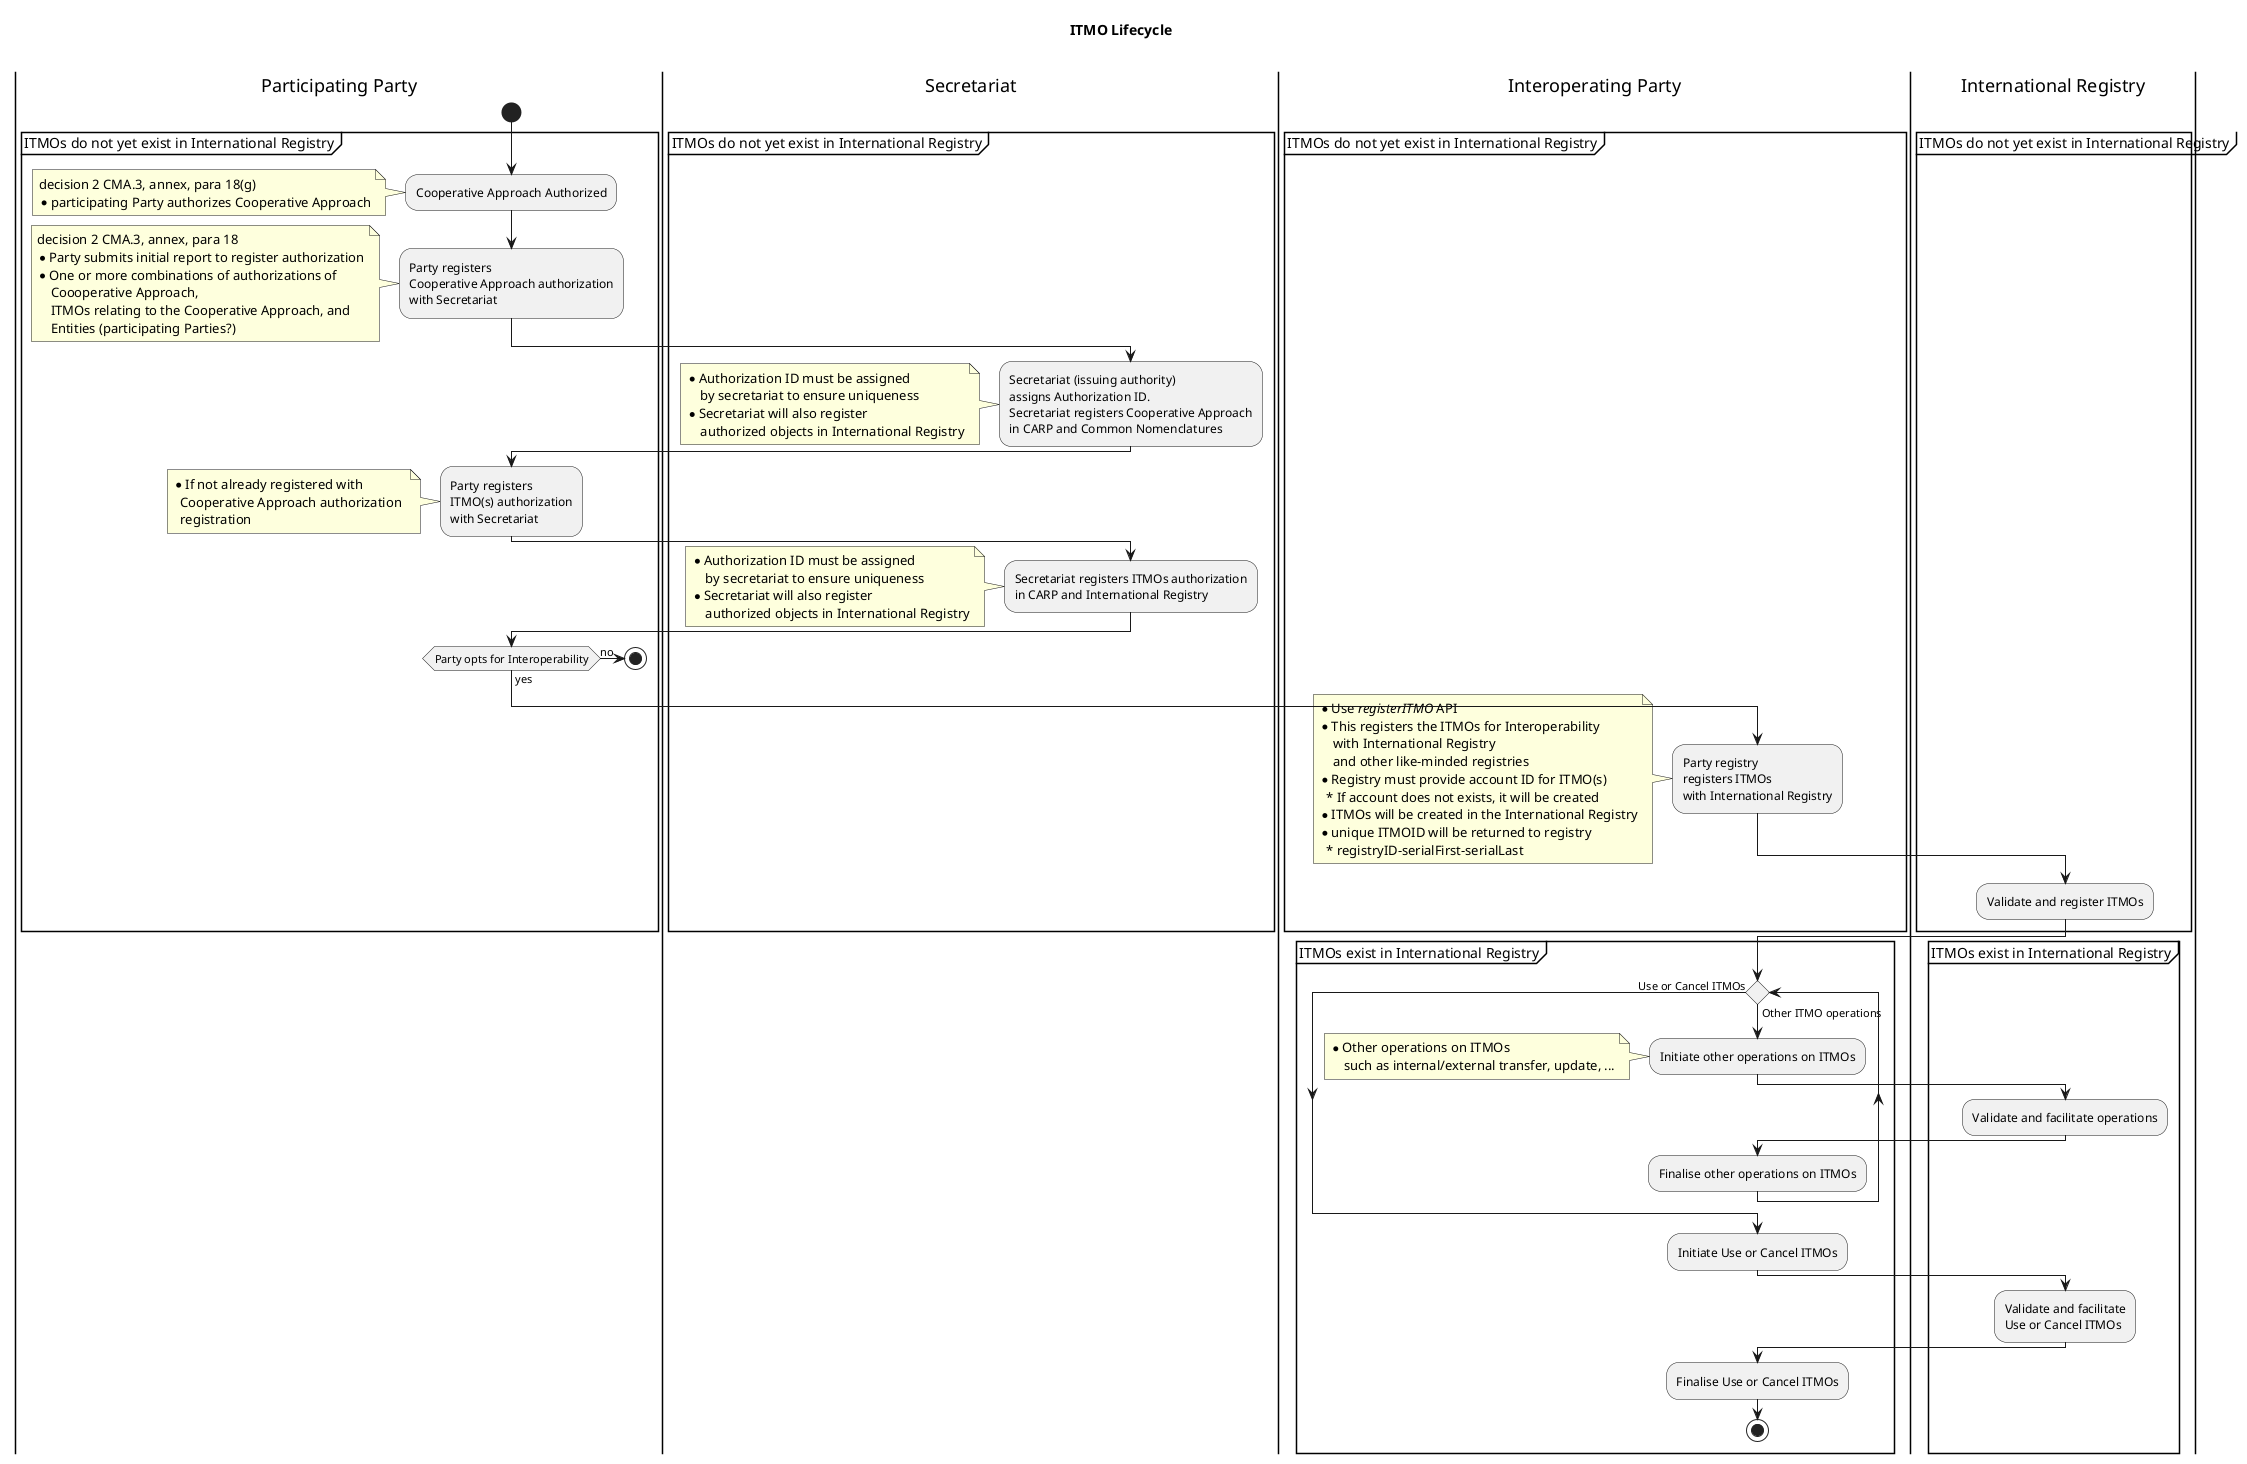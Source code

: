 @startuml

title ITMO Lifecycle \n
|Participating Party|

start

partition ITMOs do not yet exist in International Registry {
    
    :Cooperative Approach Authorized;
      note left
        decision 2 CMA.3, annex, para 18(g)
        * participating Party authorizes Cooperative Approach
      end note
  
    :Party registers
    Cooperative Approach authorization
    with Secretariat;
      note left
        decision 2 CMA.3, annex, para 18
        * Party submits initial report to register authorization
        * One or more combinations of authorizations of
            Coooperative Approach,
            ITMOs relating to the Cooperative Approach, and
            Entities (participating Parties?)
      end note
    |Secretariat|
    :Secretariat (issuing authority)
    assigns Authorization ID.
    Secretariat registers Cooperative Approach
    in CARP and Common Nomenclatures;
      note left
        * Authorization ID must be assigned
            by secretariat to ensure uniqueness
        * Secretariat will also register 
            authorized objects in International Registry
      end note
    |Participating Party|
    :Party registers 
    ITMO(s) authorization
    with Secretariat;
      note left
          * If not already registered with 
            Cooperative Approach authorization 
            registration
      end note

    |Secretariat|
    :Secretariat registers ITMOs authorization
    in CARP and International Registry;
      note left
        * Authorization ID must be assigned
            by secretariat to ensure uniqueness
        * Secretariat will also register 
            authorized objects in International Registry
      end note

    |Participating Party|
    if (Party opts for Interoperability) then (yes)
  
      |Interoperating Party|
      :Party registry
      registers ITMOs
      with International Registry;
        note left
        * Use //registerITMO// API
        * This registers the ITMOs for Interoperability
            with International Registry
            and other like-minded registries
        * Registry must provide account ID for ITMO(s)
          * If account does not exists, it will be created
        * ITMOs will be created in the International Registry
        * unique ITMOID will be returned to registry
          * registryID-serialFirst-serialLast
        end note
      |International Registry|
      :Validate and register ITMOs;

      |Interoperating Party|
    else (no)
      |Participating Party|
      stop
    
  endif
}

|Interoperating Party|
partition ITMOs exist in International Registry {
    
  while () is (Other ITMO operations)
  
    :Initiate other operations on ITMOs;
      note left
      * Other operations on ITMOs
          such as internal/external transfer, update, ...
      end note
    |International Registry|
    :Validate and facilitate operations;
    |Interoperating Party|
    :Finalise other operations on ITMOs;
  endwhile (Use or Cancel ITMOs)
    :Initiate Use or Cancel ITMOs;
    |International Registry|
    :Validate and facilitate
    Use or Cancel ITMOs;
    |Interoperating Party|
    :Finalise Use or Cancel ITMOs;
    stop

    
}

@enduml
